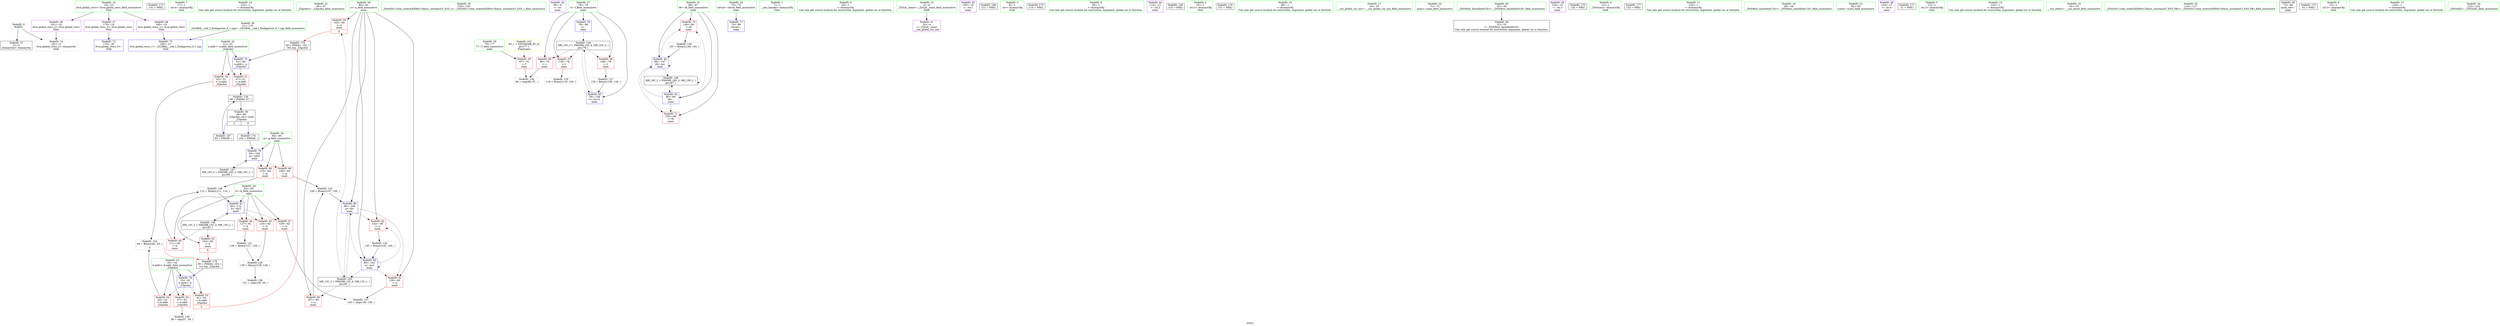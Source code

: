 digraph "SVFG" {
	label="SVFG";

	Node0x562b8e678f80 [shape=record,color=grey,label="{NodeID: 0\nNullPtr}"];
	Node0x562b8e678f80 -> Node0x562b8e68e200[style=solid];
	Node0x562b8e678f80 -> Node0x562b8e691180[style=solid];
	Node0x562b8e6a5650 [shape=record,color=black,label="{NodeID: 173\n101 = PHI()\n}"];
	Node0x562b8e68c130 [shape=record,color=green,label="{NodeID: 7\n17\<--1\n.str.4\<--dummyObj\nGlob }"];
	Node0x562b8e68cd60 [shape=record,color=green,label="{NodeID: 14\n153\<--1\n\<--dummyObj\nCan only get source location for instruction, argument, global var or function.}"];
	Node0x562b8e68d3b0 [shape=record,color=green,label="{NodeID: 21\n46\<--47\n_Z3gcdxx\<--_Z3gcdxx_field_insensitive\n}"];
	Node0x562b8e68d9c0 [shape=record,color=green,label="{NodeID: 28\n80\<--81\na\<--a_field_insensitive\nmain\n}"];
	Node0x562b8e68d9c0 -> Node0x562b8e6904f0[style=solid];
	Node0x562b8e68d9c0 -> Node0x562b8e6905c0[style=solid];
	Node0x562b8e68d9c0 -> Node0x562b8e690690[style=solid];
	Node0x562b8e68d9c0 -> Node0x562b8e690760[style=solid];
	Node0x562b8e68d9c0 -> Node0x562b8e691690[style=solid];
	Node0x562b8e68d9c0 -> Node0x562b8e691900[style=solid];
	Node0x562b8e68e000 [shape=record,color=green,label="{NodeID: 35\n154\<--155\n_ZStlsISt11char_traitsIcEERSt13basic_ostreamIcT_ES5_c\<--_ZStlsISt11char_traitsIcEERSt13basic_ostreamIcT_ES5_c_field_insensitive\n}"];
	Node0x562b8e68e670 [shape=record,color=purple,label="{NodeID: 42\n90\<--8\n\<--.str\nmain\n}"];
	Node0x562b8e6952d0 [shape=record,color=grey,label="{NodeID: 132\n143 = Binary(142, 144, )\n}"];
	Node0x562b8e6952d0 -> Node0x562b8e691900[style=solid];
	Node0x562b8e68fca0 [shape=record,color=purple,label="{NodeID: 49\n181\<--19\nllvm.global_ctors_2\<--llvm.global_ctors\nGlob }"];
	Node0x562b8e68fca0 -> Node0x562b8e691180[style=solid];
	Node0x562b8e68f6d0 [shape=record,color=grey,label="{NodeID: 139\n58 = cmp(57, 59, )\n}"];
	Node0x562b8e690280 [shape=record,color=red,label="{NodeID: 56\n96\<--78\n\<--t\nmain\n}"];
	Node0x562b8e690280 -> Node0x562b8e68f550[style=solid];
	Node0x562b8e69c4a0 [shape=record,color=black,label="{NodeID: 146\nMR_14V_2 = PHI(MR_14V_3, MR_14V_1, )\npts\{83 \}\n}"];
	Node0x562b8e69c4a0 -> Node0x562b8e690830[style=dashed];
	Node0x562b8e69c4a0 -> Node0x562b8e690900[style=dashed];
	Node0x562b8e69c4a0 -> Node0x562b8e691760[style=dashed];
	Node0x562b8e690830 [shape=record,color=red,label="{NodeID: 63\n103\<--82\n\<--b\nmain\n|{<s0>6}}"];
	Node0x562b8e690830:s0 -> Node0x562b8e6a5e50[style=solid,color=red];
	Node0x562b8e690de0 [shape=record,color=red,label="{NodeID: 70\n146\<--86\n\<--t8\nmain\n}"];
	Node0x562b8e690de0 -> Node0x562b8e694fd0[style=solid];
	Node0x562b8e691420 [shape=record,color=blue,label="{NodeID: 77\n74\<--89\nretval\<--\nmain\n}"];
	Node0x562b8e6a4700 [shape=record,color=black,label="{NodeID: 167\n65 = PHI(48, )\n}"];
	Node0x562b8e6a4700 -> Node0x562b8e4e1880[style=solid];
	Node0x562b8e6919d0 [shape=record,color=blue,label="{NodeID: 84\n86\<--147\nt8\<--inc\nmain\n}"];
	Node0x562b8e6919d0 -> Node0x562b8e690de0[style=dashed];
	Node0x562b8e6919d0 -> Node0x562b8e690eb0[style=dashed];
	Node0x562b8e6919d0 -> Node0x562b8e6919d0[style=dashed];
	Node0x562b8e6919d0 -> Node0x562b8e69cea0[style=dashed];
	Node0x562b8e686cb0 [shape=record,color=green,label="{NodeID: 1\n7\<--1\n__dso_handle\<--dummyObj\nGlob }"];
	Node0x562b8e6a5750 [shape=record,color=black,label="{NodeID: 174\n104 = PHI(48, )\n}"];
	Node0x562b8e6a5750 -> Node0x562b8e6915c0[style=solid];
	Node0x562b8e68c1c0 [shape=record,color=green,label="{NodeID: 8\n20\<--1\n\<--dummyObj\nCan only get source location for instruction, argument, global var or function.}"];
	Node0x562b8e68cdf0 [shape=record,color=green,label="{NodeID: 15\n4\<--6\n_ZStL8__ioinit\<--_ZStL8__ioinit_field_insensitive\nGlob }"];
	Node0x562b8e68cdf0 -> Node0x562b8e68e5a0[style=solid];
	Node0x562b8e68d4b0 [shape=record,color=green,label="{NodeID: 22\n51\<--52\na.addr\<--a.addr_field_insensitive\n_Z3gcdxx\n}"];
	Node0x562b8e68d4b0 -> Node0x562b8e68fda0[style=solid];
	Node0x562b8e68d4b0 -> Node0x562b8e68fe70[style=solid];
	Node0x562b8e68d4b0 -> Node0x562b8e691280[style=solid];
	Node0x562b8e68da90 [shape=record,color=green,label="{NodeID: 29\n82\<--83\nb\<--b_field_insensitive\nmain\n}"];
	Node0x562b8e68da90 -> Node0x562b8e690830[style=solid];
	Node0x562b8e68da90 -> Node0x562b8e690900[style=solid];
	Node0x562b8e68da90 -> Node0x562b8e6909d0[style=solid];
	Node0x562b8e68da90 -> Node0x562b8e690aa0[style=solid];
	Node0x562b8e68da90 -> Node0x562b8e690b70[style=solid];
	Node0x562b8e68da90 -> Node0x562b8e691760[style=solid];
	Node0x562b8e68e100 [shape=record,color=green,label="{NodeID: 36\n21\<--175\n_GLOBAL__sub_I_Endagorion_0_1.cpp\<--_GLOBAL__sub_I_Endagorion_0_1.cpp_field_insensitive\n}"];
	Node0x562b8e68e100 -> Node0x562b8e691080[style=solid];
	Node0x562b8e4e1880 [shape=record,color=black,label="{NodeID: 126\n69 = PHI(65, 67, )\n}"];
	Node0x562b8e4e1880 -> Node0x562b8e68e400[style=solid];
	Node0x562b8e68e740 [shape=record,color=purple,label="{NodeID: 43\n100\<--10\n\<--.str.1\nmain\n}"];
	Node0x562b8e695450 [shape=record,color=grey,label="{NodeID: 133\n108 = Binary(107, 106, )\n}"];
	Node0x562b8e695450 -> Node0x562b8e691690[style=solid];
	Node0x562b8e68fda0 [shape=record,color=red,label="{NodeID: 50\n62\<--51\n\<--a.addr\n_Z3gcdxx\n}"];
	Node0x562b8e68fda0 -> Node0x562b8e6955d0[style=solid];
	Node0x562b8e690350 [shape=record,color=red,label="{NodeID: 57\n118\<--78\n\<--t\nmain\n}"];
	Node0x562b8e690350 -> Node0x562b8e695750[style=solid];
	Node0x562b8e69c9a0 [shape=record,color=black,label="{NodeID: 147\nMR_16V_2 = PHI(MR_16V_3, MR_16V_1, )\npts\{85 \}\n}"];
	Node0x562b8e69c9a0 -> Node0x562b8e6915c0[style=dashed];
	Node0x562b8e690900 [shape=record,color=red,label="{NodeID: 64\n111\<--82\n\<--b\nmain\n}"];
	Node0x562b8e690900 -> Node0x562b8e694cd0[style=solid];
	Node0x562b8e690eb0 [shape=record,color=red,label="{NodeID: 71\n150\<--86\n\<--t8\nmain\n}"];
	Node0x562b8e6914f0 [shape=record,color=blue,label="{NodeID: 78\n78\<--89\nt\<--\nmain\n}"];
	Node0x562b8e6914f0 -> Node0x562b8e69baa0[style=dashed];
	Node0x562b8e6a5240 [shape=record,color=black,label="{NodeID: 168\n121 = PHI()\n}"];
	Node0x562b8e691aa0 [shape=record,color=blue,label="{NodeID: 85\n78\<--159\nt\<--inc12\nmain\n}"];
	Node0x562b8e691aa0 -> Node0x562b8e69baa0[style=dashed];
	Node0x562b8e679070 [shape=record,color=green,label="{NodeID: 2\n8\<--1\n.str\<--dummyObj\nGlob }"];
	Node0x562b8e6a5940 [shape=record,color=black,label="{NodeID: 175\n115 = PHI()\n}"];
	Node0x562b8e68c250 [shape=record,color=green,label="{NodeID: 9\n59\<--1\n\<--dummyObj\nCan only get source location for instruction, argument, global var or function.}"];
	Node0x562b8e68ceb0 [shape=record,color=green,label="{NodeID: 16\n19\<--23\nllvm.global_ctors\<--llvm.global_ctors_field_insensitive\nGlob }"];
	Node0x562b8e68ceb0 -> Node0x562b8e68ea80[style=solid];
	Node0x562b8e68ceb0 -> Node0x562b8e68fba0[style=solid];
	Node0x562b8e68ceb0 -> Node0x562b8e68fca0[style=solid];
	Node0x562b8e68d580 [shape=record,color=green,label="{NodeID: 23\n53\<--54\nb.addr\<--b.addr_field_insensitive\n_Z3gcdxx\n}"];
	Node0x562b8e68d580 -> Node0x562b8e68ff40[style=solid];
	Node0x562b8e68d580 -> Node0x562b8e690010[style=solid];
	Node0x562b8e68d580 -> Node0x562b8e6900e0[style=solid];
	Node0x562b8e68d580 -> Node0x562b8e691350[style=solid];
	Node0x562b8e68db60 [shape=record,color=green,label="{NodeID: 30\n84\<--85\ng\<--g_field_insensitive\nmain\n}"];
	Node0x562b8e68db60 -> Node0x562b8e690c40[style=solid];
	Node0x562b8e68db60 -> Node0x562b8e690d10[style=solid];
	Node0x562b8e68db60 -> Node0x562b8e6915c0[style=solid];
	Node0x562b8e68e200 [shape=record,color=black,label="{NodeID: 37\n2\<--3\ndummyVal\<--dummyVal\n}"];
	Node0x562b8e694b50 [shape=record,color=grey,label="{NodeID: 127\n159 = Binary(158, 120, )\n}"];
	Node0x562b8e694b50 -> Node0x562b8e691aa0[style=solid];
	Node0x562b8e68e810 [shape=record,color=purple,label="{NodeID: 44\n114\<--13\n\<--.str.2\nmain\n}"];
	Node0x562b8e6955d0 [shape=record,color=grey,label="{NodeID: 134\n64 = Binary(62, 63, )\n|{<s0>3}}"];
	Node0x562b8e6955d0:s0 -> Node0x562b8e6a5e50[style=solid,color=red];
	Node0x562b8e68fe70 [shape=record,color=red,label="{NodeID: 51\n67\<--51\n\<--a.addr\n_Z3gcdxx\n}"];
	Node0x562b8e68fe70 -> Node0x562b8e4e1880[style=solid];
	Node0x562b8e690420 [shape=record,color=red,label="{NodeID: 58\n158\<--78\n\<--t\nmain\n}"];
	Node0x562b8e690420 -> Node0x562b8e694b50[style=solid];
	Node0x562b8e69cea0 [shape=record,color=black,label="{NodeID: 148\nMR_18V_2 = PHI(MR_18V_3, MR_18V_1, )\npts\{87 \}\n}"];
	Node0x562b8e69cea0 -> Node0x562b8e691830[style=dashed];
	Node0x562b8e69cea0 -> Node0x562b8e69cea0[style=dashed];
	Node0x562b8e6909d0 [shape=record,color=red,label="{NodeID: 65\n126\<--82\n\<--b\nmain\n}"];
	Node0x562b8e6909d0 -> Node0x562b8e694e50[style=solid];
	Node0x562b8e690f80 [shape=record,color=blue,label="{NodeID: 72\n179\<--20\nllvm.global_ctors_0\<--\nGlob }"];
	Node0x562b8e6915c0 [shape=record,color=blue,label="{NodeID: 79\n84\<--104\ng\<--call2\nmain\n}"];
	Node0x562b8e6915c0 -> Node0x562b8e690c40[style=dashed];
	Node0x562b8e6915c0 -> Node0x562b8e690d10[style=dashed];
	Node0x562b8e6915c0 -> Node0x562b8e69c9a0[style=dashed];
	Node0x562b8e6a5310 [shape=record,color=black,label="{NodeID: 169\n125 = PHI()\n}"];
	Node0x562b8e687a10 [shape=record,color=green,label="{NodeID: 3\n10\<--1\n.str.1\<--dummyObj\nGlob }"];
	Node0x562b8e6a5a10 [shape=record,color=black,label="{NodeID: 176\n151 = PHI()\n}"];
	Node0x562b8e68cb20 [shape=record,color=green,label="{NodeID: 10\n89\<--1\n\<--dummyObj\nCan only get source location for instruction, argument, global var or function.}"];
	Node0x562b8e68cfb0 [shape=record,color=green,label="{NodeID: 17\n24\<--25\n__cxx_global_var_init\<--__cxx_global_var_init_field_insensitive\n}"];
	Node0x562b8e68d650 [shape=record,color=green,label="{NodeID: 24\n71\<--72\nmain\<--main_field_insensitive\n}"];
	Node0x562b8e68dc30 [shape=record,color=green,label="{NodeID: 31\n86\<--87\nt8\<--t8_field_insensitive\nmain\n}"];
	Node0x562b8e68dc30 -> Node0x562b8e690de0[style=solid];
	Node0x562b8e68dc30 -> Node0x562b8e690eb0[style=solid];
	Node0x562b8e68dc30 -> Node0x562b8e691830[style=solid];
	Node0x562b8e68dc30 -> Node0x562b8e6919d0[style=solid];
	Node0x562b8e68e300 [shape=record,color=black,label="{NodeID: 38\n32\<--33\n\<--_ZNSt8ios_base4InitD1Ev\nCan only get source location for instruction, argument, global var or function.}"];
	Node0x562b8e694cd0 [shape=record,color=grey,label="{NodeID: 128\n112 = Binary(111, 110, )\n}"];
	Node0x562b8e694cd0 -> Node0x562b8e691760[style=solid];
	Node0x562b8e68e8e0 [shape=record,color=purple,label="{NodeID: 45\n124\<--15\n\<--.str.3\nmain\n}"];
	Node0x562b8e695750 [shape=record,color=grey,label="{NodeID: 135\n119 = Binary(118, 120, )\n}"];
	Node0x562b8e68ff40 [shape=record,color=red,label="{NodeID: 52\n57\<--53\n\<--b.addr\n_Z3gcdxx\n}"];
	Node0x562b8e68ff40 -> Node0x562b8e68f6d0[style=solid];
	Node0x562b8e6904f0 [shape=record,color=red,label="{NodeID: 59\n102\<--80\n\<--a\nmain\n|{<s0>6}}"];
	Node0x562b8e6904f0:s0 -> Node0x562b8e6a5bb0[style=solid,color=red];
	Node0x562b8e690aa0 [shape=record,color=red,label="{NodeID: 66\n127\<--82\n\<--b\nmain\n}"];
	Node0x562b8e690aa0 -> Node0x562b8e695150[style=solid];
	Node0x562b8e691080 [shape=record,color=blue,label="{NodeID: 73\n180\<--21\nllvm.global_ctors_1\<--_GLOBAL__sub_I_Endagorion_0_1.cpp\nGlob }"];
	Node0x562b8e691690 [shape=record,color=blue,label="{NodeID: 80\n80\<--108\na\<--div\nmain\n}"];
	Node0x562b8e691690 -> Node0x562b8e690690[style=dashed];
	Node0x562b8e691690 -> Node0x562b8e690760[style=dashed];
	Node0x562b8e691690 -> Node0x562b8e691900[style=dashed];
	Node0x562b8e691690 -> Node0x562b8e69bfa0[style=dashed];
	Node0x562b8e6a53e0 [shape=record,color=black,label="{NodeID: 170\n134 = PHI()\n}"];
	Node0x562b8e687aa0 [shape=record,color=green,label="{NodeID: 4\n12\<--1\n_ZSt4cout\<--dummyObj\nGlob }"];
	Node0x562b8e6a5ae0 [shape=record,color=black,label="{NodeID: 177\n152 = PHI()\n}"];
	Node0x562b8e68cbb0 [shape=record,color=green,label="{NodeID: 11\n120\<--1\n\<--dummyObj\nCan only get source location for instruction, argument, global var or function.}"];
	Node0x562b8e68d0b0 [shape=record,color=green,label="{NodeID: 18\n28\<--29\n_ZNSt8ios_base4InitC1Ev\<--_ZNSt8ios_base4InitC1Ev_field_insensitive\n}"];
	Node0x562b8e68d750 [shape=record,color=green,label="{NodeID: 25\n74\<--75\nretval\<--retval_field_insensitive\nmain\n}"];
	Node0x562b8e68d750 -> Node0x562b8e691420[style=solid];
	Node0x562b8e68dd00 [shape=record,color=green,label="{NodeID: 32\n92\<--93\nscanf\<--scanf_field_insensitive\n}"];
	Node0x562b8e68e400 [shape=record,color=black,label="{NodeID: 39\n48\<--69\n_Z3gcdxx_ret\<--cond\n_Z3gcdxx\n|{<s0>3|<s1>6}}"];
	Node0x562b8e68e400:s0 -> Node0x562b8e6a4700[style=solid,color=blue];
	Node0x562b8e68e400:s1 -> Node0x562b8e6a5750[style=solid,color=blue];
	Node0x562b8e694e50 [shape=record,color=grey,label="{NodeID: 129\n130 = Binary(126, 128, )\n}"];
	Node0x562b8e694e50 -> Node0x562b8e6958d0[style=solid];
	Node0x562b8e68e9b0 [shape=record,color=purple,label="{NodeID: 46\n133\<--17\n\<--.str.4\nmain\n}"];
	Node0x562b8e6958d0 [shape=record,color=grey,label="{NodeID: 136\n131 = cmp(130, 59, )\n}"];
	Node0x562b8e690010 [shape=record,color=red,label="{NodeID: 53\n61\<--53\n\<--b.addr\n_Z3gcdxx\n|{<s0>3}}"];
	Node0x562b8e690010:s0 -> Node0x562b8e6a5bb0[style=solid,color=red];
	Node0x562b8e6905c0 [shape=record,color=red,label="{NodeID: 60\n107\<--80\n\<--a\nmain\n}"];
	Node0x562b8e6905c0 -> Node0x562b8e695450[style=solid];
	Node0x562b8e690b70 [shape=record,color=red,label="{NodeID: 67\n139\<--82\n\<--b\nmain\n}"];
	Node0x562b8e690b70 -> Node0x562b8e68f3d0[style=solid];
	Node0x562b8e691180 [shape=record,color=blue, style = dotted,label="{NodeID: 74\n181\<--3\nllvm.global_ctors_2\<--dummyVal\nGlob }"];
	Node0x562b8e691760 [shape=record,color=blue,label="{NodeID: 81\n82\<--112\nb\<--div3\nmain\n}"];
	Node0x562b8e691760 -> Node0x562b8e6909d0[style=dashed];
	Node0x562b8e691760 -> Node0x562b8e690aa0[style=dashed];
	Node0x562b8e691760 -> Node0x562b8e690b70[style=dashed];
	Node0x562b8e691760 -> Node0x562b8e69c4a0[style=dashed];
	Node0x562b8e6a54b0 [shape=record,color=black,label="{NodeID: 171\n31 = PHI()\n}"];
	Node0x562b8e686aa0 [shape=record,color=green,label="{NodeID: 5\n13\<--1\n.str.2\<--dummyObj\nGlob }"];
	Node0x562b8e6a5bb0 [shape=record,color=black,label="{NodeID: 178\n49 = PHI(61, 102, )\n0th arg _Z3gcdxx }"];
	Node0x562b8e6a5bb0 -> Node0x562b8e691280[style=solid];
	Node0x562b8e68cc40 [shape=record,color=green,label="{NodeID: 12\n129\<--1\n\<--dummyObj\nCan only get source location for instruction, argument, global var or function.}"];
	Node0x562b8e68d1b0 [shape=record,color=green,label="{NodeID: 19\n34\<--35\n__cxa_atexit\<--__cxa_atexit_field_insensitive\n}"];
	Node0x562b8e68d820 [shape=record,color=green,label="{NodeID: 26\n76\<--77\nT\<--T_field_insensitive\nmain\n}"];
	Node0x562b8e68d820 -> Node0x562b8e6901b0[style=solid];
	Node0x562b8e68de00 [shape=record,color=green,label="{NodeID: 33\n116\<--117\n_ZStlsISt11char_traitsIcEERSt13basic_ostreamIcT_ES5_PKc\<--_ZStlsISt11char_traitsIcEERSt13basic_ostreamIcT_ES5_PKc_field_insensitive\n}"];
	Node0x562b8e68e4d0 [shape=record,color=black,label="{NodeID: 40\n73\<--89\nmain_ret\<--\nmain\n}"];
	Node0x562b8e694fd0 [shape=record,color=grey,label="{NodeID: 130\n147 = Binary(146, 120, )\n}"];
	Node0x562b8e694fd0 -> Node0x562b8e6919d0[style=solid];
	Node0x562b8e68ea80 [shape=record,color=purple,label="{NodeID: 47\n179\<--19\nllvm.global_ctors_0\<--llvm.global_ctors\nGlob }"];
	Node0x562b8e68ea80 -> Node0x562b8e690f80[style=solid];
	Node0x562b8e68f3d0 [shape=record,color=grey,label="{NodeID: 137\n140 = cmp(138, 139, )\n}"];
	Node0x562b8e6900e0 [shape=record,color=red,label="{NodeID: 54\n63\<--53\n\<--b.addr\n_Z3gcdxx\n}"];
	Node0x562b8e6900e0 -> Node0x562b8e6955d0[style=solid];
	Node0x562b8e69baa0 [shape=record,color=black,label="{NodeID: 144\nMR_10V_3 = PHI(MR_10V_4, MR_10V_2, )\npts\{79 \}\n}"];
	Node0x562b8e69baa0 -> Node0x562b8e690280[style=dashed];
	Node0x562b8e69baa0 -> Node0x562b8e690350[style=dashed];
	Node0x562b8e69baa0 -> Node0x562b8e690420[style=dashed];
	Node0x562b8e69baa0 -> Node0x562b8e691aa0[style=dashed];
	Node0x562b8e690690 [shape=record,color=red,label="{NodeID: 61\n138\<--80\n\<--a\nmain\n}"];
	Node0x562b8e690690 -> Node0x562b8e68f3d0[style=solid];
	Node0x562b8e690c40 [shape=record,color=red,label="{NodeID: 68\n106\<--84\n\<--g\nmain\n}"];
	Node0x562b8e690c40 -> Node0x562b8e695450[style=solid];
	Node0x562b8e691280 [shape=record,color=blue,label="{NodeID: 75\n51\<--49\na.addr\<--a\n_Z3gcdxx\n}"];
	Node0x562b8e691280 -> Node0x562b8e68fda0[style=dashed];
	Node0x562b8e691280 -> Node0x562b8e68fe70[style=dashed];
	Node0x562b8e691830 [shape=record,color=blue,label="{NodeID: 82\n86\<--89\nt8\<--\nmain\n}"];
	Node0x562b8e691830 -> Node0x562b8e690de0[style=dashed];
	Node0x562b8e691830 -> Node0x562b8e690eb0[style=dashed];
	Node0x562b8e691830 -> Node0x562b8e6919d0[style=dashed];
	Node0x562b8e691830 -> Node0x562b8e69cea0[style=dashed];
	Node0x562b8e6a5580 [shape=record,color=black,label="{NodeID: 172\n91 = PHI()\n}"];
	Node0x562b8e686b30 [shape=record,color=green,label="{NodeID: 6\n15\<--1\n.str.3\<--dummyObj\nGlob }"];
	Node0x562b8e6a5e50 [shape=record,color=black,label="{NodeID: 179\n50 = PHI(64, 103, )\n1st arg _Z3gcdxx }"];
	Node0x562b8e6a5e50 -> Node0x562b8e691350[style=solid];
	Node0x562b8e68ccd0 [shape=record,color=green,label="{NodeID: 13\n144\<--1\n\<--dummyObj\nCan only get source location for instruction, argument, global var or function.}"];
	Node0x562b8e68d2b0 [shape=record,color=green,label="{NodeID: 20\n33\<--39\n_ZNSt8ios_base4InitD1Ev\<--_ZNSt8ios_base4InitD1Ev_field_insensitive\n}"];
	Node0x562b8e68d2b0 -> Node0x562b8e68e300[style=solid];
	Node0x562b8e68d8f0 [shape=record,color=green,label="{NodeID: 27\n78\<--79\nt\<--t_field_insensitive\nmain\n}"];
	Node0x562b8e68d8f0 -> Node0x562b8e690280[style=solid];
	Node0x562b8e68d8f0 -> Node0x562b8e690350[style=solid];
	Node0x562b8e68d8f0 -> Node0x562b8e690420[style=solid];
	Node0x562b8e68d8f0 -> Node0x562b8e6914f0[style=solid];
	Node0x562b8e68d8f0 -> Node0x562b8e691aa0[style=solid];
	Node0x562b8e68df00 [shape=record,color=green,label="{NodeID: 34\n122\<--123\n_ZNSolsEi\<--_ZNSolsEi_field_insensitive\n}"];
	Node0x562b8e68e5a0 [shape=record,color=purple,label="{NodeID: 41\n30\<--4\n\<--_ZStL8__ioinit\n__cxx_global_var_init\n}"];
	Node0x562b8e695150 [shape=record,color=grey,label="{NodeID: 131\n128 = Binary(127, 129, )\n}"];
	Node0x562b8e695150 -> Node0x562b8e694e50[style=solid];
	Node0x562b8e68fba0 [shape=record,color=purple,label="{NodeID: 48\n180\<--19\nllvm.global_ctors_1\<--llvm.global_ctors\nGlob }"];
	Node0x562b8e68fba0 -> Node0x562b8e691080[style=solid];
	Node0x562b8e68f550 [shape=record,color=grey,label="{NodeID: 138\n98 = cmp(96, 97, )\n}"];
	Node0x562b8e6901b0 [shape=record,color=red,label="{NodeID: 55\n97\<--76\n\<--T\nmain\n}"];
	Node0x562b8e6901b0 -> Node0x562b8e68f550[style=solid];
	Node0x562b8e69bfa0 [shape=record,color=black,label="{NodeID: 145\nMR_12V_2 = PHI(MR_12V_4, MR_12V_1, )\npts\{81 \}\n}"];
	Node0x562b8e69bfa0 -> Node0x562b8e6904f0[style=dashed];
	Node0x562b8e69bfa0 -> Node0x562b8e6905c0[style=dashed];
	Node0x562b8e69bfa0 -> Node0x562b8e691690[style=dashed];
	Node0x562b8e690760 [shape=record,color=red,label="{NodeID: 62\n142\<--80\n\<--a\nmain\n}"];
	Node0x562b8e690760 -> Node0x562b8e6952d0[style=solid];
	Node0x562b8e69e0b0 [shape=record,color=yellow,style=double,label="{NodeID: 152\n8V_1 = ENCHI(MR_8V_0)\npts\{77 \}\nFun[main]}"];
	Node0x562b8e69e0b0 -> Node0x562b8e6901b0[style=dashed];
	Node0x562b8e690d10 [shape=record,color=red,label="{NodeID: 69\n110\<--84\n\<--g\nmain\n}"];
	Node0x562b8e690d10 -> Node0x562b8e694cd0[style=solid];
	Node0x562b8e691350 [shape=record,color=blue,label="{NodeID: 76\n53\<--50\nb.addr\<--b\n_Z3gcdxx\n}"];
	Node0x562b8e691350 -> Node0x562b8e68ff40[style=dashed];
	Node0x562b8e691350 -> Node0x562b8e690010[style=dashed];
	Node0x562b8e691350 -> Node0x562b8e6900e0[style=dashed];
	Node0x562b8e691900 [shape=record,color=blue,label="{NodeID: 83\n80\<--143\na\<--mul\nmain\n}"];
	Node0x562b8e691900 -> Node0x562b8e690690[style=dashed];
	Node0x562b8e691900 -> Node0x562b8e690760[style=dashed];
	Node0x562b8e691900 -> Node0x562b8e691900[style=dashed];
	Node0x562b8e691900 -> Node0x562b8e69bfa0[style=dashed];
}

